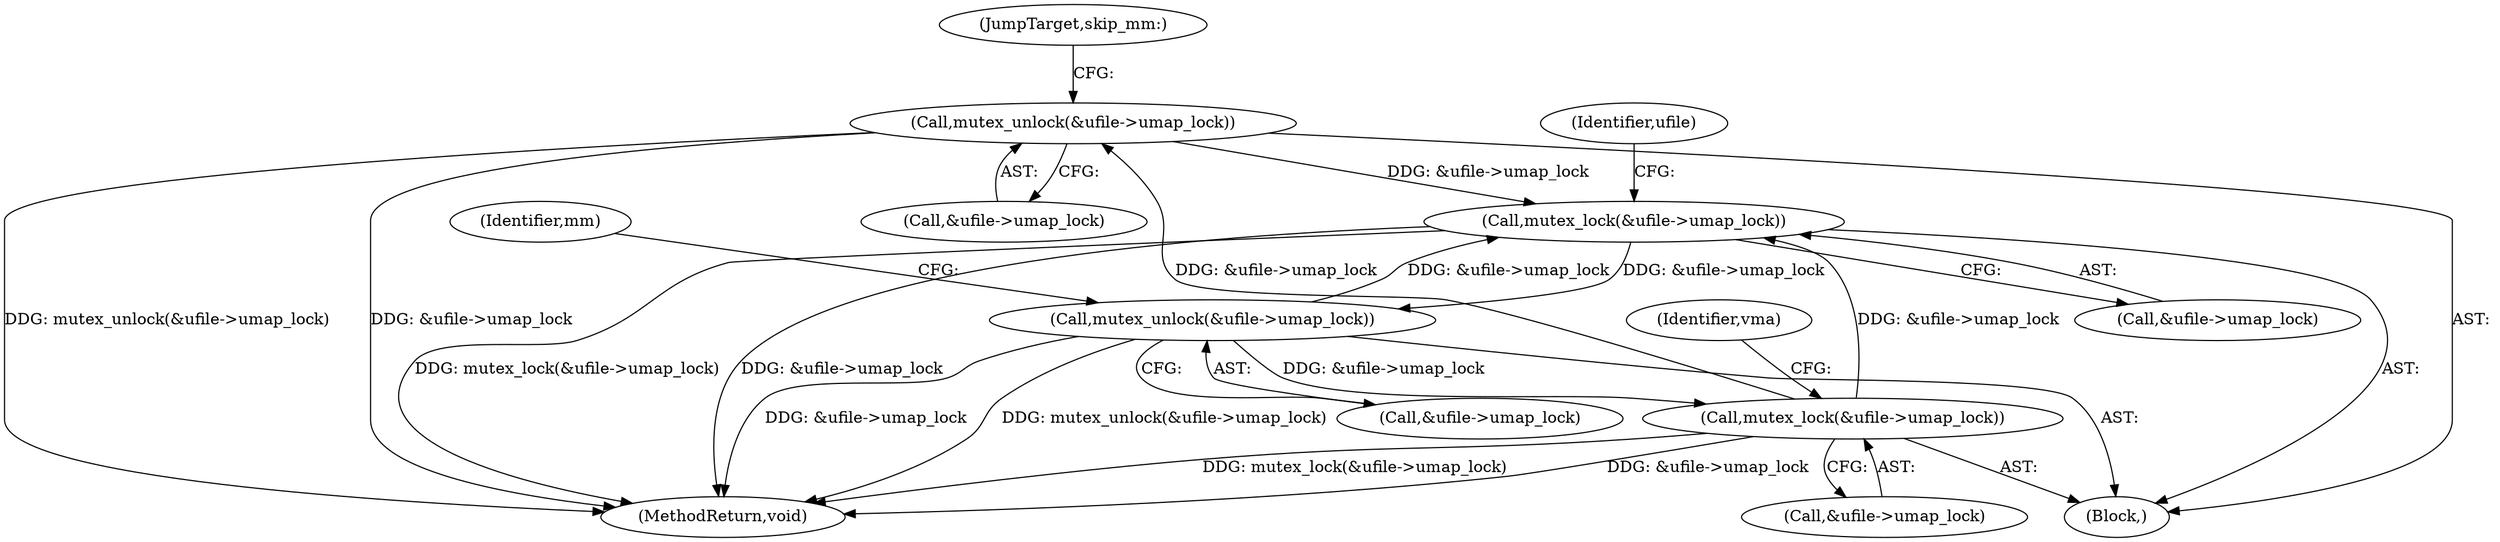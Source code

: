 digraph "0_linux_04f5866e41fb70690e28397487d8bd8eea7d712a@API" {
"1000221" [label="(Call,mutex_unlock(&ufile->umap_lock))"];
"1000177" [label="(Call,mutex_lock(&ufile->umap_lock))"];
"1000158" [label="(Call,mutex_unlock(&ufile->umap_lock))"];
"1000119" [label="(Call,mutex_lock(&ufile->umap_lock))"];
"1000221" [label="(Call,mutex_unlock(&ufile->umap_lock))"];
"1000185" [label="(Identifier,vma)"];
"1000226" [label="(JumpTarget,skip_mm:)"];
"1000120" [label="(Call,&ufile->umap_lock)"];
"1000177" [label="(Call,mutex_lock(&ufile->umap_lock))"];
"1000234" [label="(MethodReturn,void)"];
"1000159" [label="(Call,&ufile->umap_lock)"];
"1000119" [label="(Call,mutex_lock(&ufile->umap_lock))"];
"1000165" [label="(Identifier,mm)"];
"1000178" [label="(Call,&ufile->umap_lock)"];
"1000222" [label="(Call,&ufile->umap_lock)"];
"1000158" [label="(Call,mutex_unlock(&ufile->umap_lock))"];
"1000129" [label="(Identifier,ufile)"];
"1000221" [label="(Call,mutex_unlock(&ufile->umap_lock))"];
"1000114" [label="(Block,)"];
"1000221" -> "1000114"  [label="AST: "];
"1000221" -> "1000222"  [label="CFG: "];
"1000222" -> "1000221"  [label="AST: "];
"1000226" -> "1000221"  [label="CFG: "];
"1000221" -> "1000234"  [label="DDG: mutex_unlock(&ufile->umap_lock)"];
"1000221" -> "1000234"  [label="DDG: &ufile->umap_lock"];
"1000221" -> "1000119"  [label="DDG: &ufile->umap_lock"];
"1000177" -> "1000221"  [label="DDG: &ufile->umap_lock"];
"1000177" -> "1000114"  [label="AST: "];
"1000177" -> "1000178"  [label="CFG: "];
"1000178" -> "1000177"  [label="AST: "];
"1000185" -> "1000177"  [label="CFG: "];
"1000177" -> "1000234"  [label="DDG: mutex_lock(&ufile->umap_lock)"];
"1000177" -> "1000234"  [label="DDG: &ufile->umap_lock"];
"1000177" -> "1000119"  [label="DDG: &ufile->umap_lock"];
"1000158" -> "1000177"  [label="DDG: &ufile->umap_lock"];
"1000158" -> "1000114"  [label="AST: "];
"1000158" -> "1000159"  [label="CFG: "];
"1000159" -> "1000158"  [label="AST: "];
"1000165" -> "1000158"  [label="CFG: "];
"1000158" -> "1000234"  [label="DDG: &ufile->umap_lock"];
"1000158" -> "1000234"  [label="DDG: mutex_unlock(&ufile->umap_lock)"];
"1000158" -> "1000119"  [label="DDG: &ufile->umap_lock"];
"1000119" -> "1000158"  [label="DDG: &ufile->umap_lock"];
"1000119" -> "1000114"  [label="AST: "];
"1000119" -> "1000120"  [label="CFG: "];
"1000120" -> "1000119"  [label="AST: "];
"1000129" -> "1000119"  [label="CFG: "];
"1000119" -> "1000234"  [label="DDG: mutex_lock(&ufile->umap_lock)"];
"1000119" -> "1000234"  [label="DDG: &ufile->umap_lock"];
}
